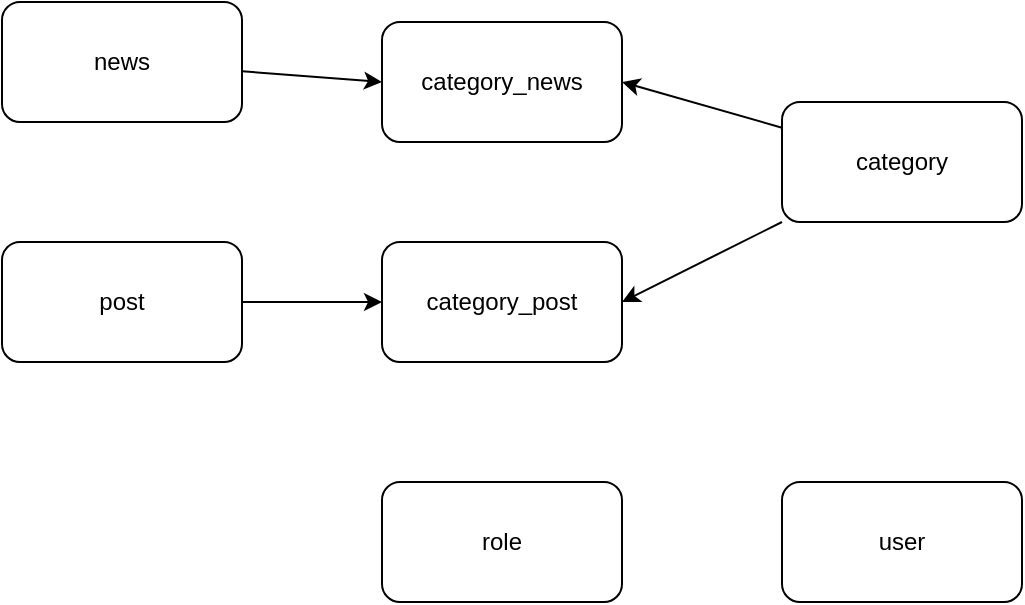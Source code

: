 <mxfile>
    <diagram id="-txd46mgD_VhFrlr1Mpr" name="Page-1">
        <mxGraphModel dx="841" dy="353" grid="1" gridSize="10" guides="1" tooltips="1" connect="1" arrows="1" fold="1" page="1" pageScale="1" pageWidth="1600" pageHeight="1200" math="0" shadow="0">
            <root>
                <mxCell id="0"/>
                <mxCell id="1" parent="0"/>
                <mxCell id="9" style="edgeStyle=none;html=1;entryX=0;entryY=0.5;entryDx=0;entryDy=0;" edge="1" parent="1" source="2" target="6">
                    <mxGeometry relative="1" as="geometry"/>
                </mxCell>
                <mxCell id="2" value="news" style="rounded=1;whiteSpace=wrap;html=1;" vertex="1" parent="1">
                    <mxGeometry x="140" y="20" width="120" height="60" as="geometry"/>
                </mxCell>
                <mxCell id="11" style="edgeStyle=none;html=1;entryX=0;entryY=0.5;entryDx=0;entryDy=0;" edge="1" parent="1" source="3" target="7">
                    <mxGeometry relative="1" as="geometry"/>
                </mxCell>
                <mxCell id="3" value="post" style="rounded=1;whiteSpace=wrap;html=1;" vertex="1" parent="1">
                    <mxGeometry x="140" y="140" width="120" height="60" as="geometry"/>
                </mxCell>
                <mxCell id="4" value="user" style="rounded=1;whiteSpace=wrap;html=1;" vertex="1" parent="1">
                    <mxGeometry x="530" y="260" width="120" height="60" as="geometry"/>
                </mxCell>
                <mxCell id="8" style="edgeStyle=none;html=1;entryX=1;entryY=0.5;entryDx=0;entryDy=0;" edge="1" parent="1" source="5" target="6">
                    <mxGeometry relative="1" as="geometry"/>
                </mxCell>
                <mxCell id="10" style="edgeStyle=none;html=1;entryX=1;entryY=0.5;entryDx=0;entryDy=0;" edge="1" parent="1" source="5" target="7">
                    <mxGeometry relative="1" as="geometry"/>
                </mxCell>
                <mxCell id="5" value="category" style="rounded=1;whiteSpace=wrap;html=1;" vertex="1" parent="1">
                    <mxGeometry x="530" y="70" width="120" height="60" as="geometry"/>
                </mxCell>
                <mxCell id="6" value="category_news" style="rounded=1;whiteSpace=wrap;html=1;" vertex="1" parent="1">
                    <mxGeometry x="330" y="30" width="120" height="60" as="geometry"/>
                </mxCell>
                <mxCell id="7" value="category_post" style="rounded=1;whiteSpace=wrap;html=1;" vertex="1" parent="1">
                    <mxGeometry x="330" y="140" width="120" height="60" as="geometry"/>
                </mxCell>
                <mxCell id="13" value="role" style="rounded=1;whiteSpace=wrap;html=1;" vertex="1" parent="1">
                    <mxGeometry x="330" y="260" width="120" height="60" as="geometry"/>
                </mxCell>
            </root>
        </mxGraphModel>
    </diagram>
</mxfile>

